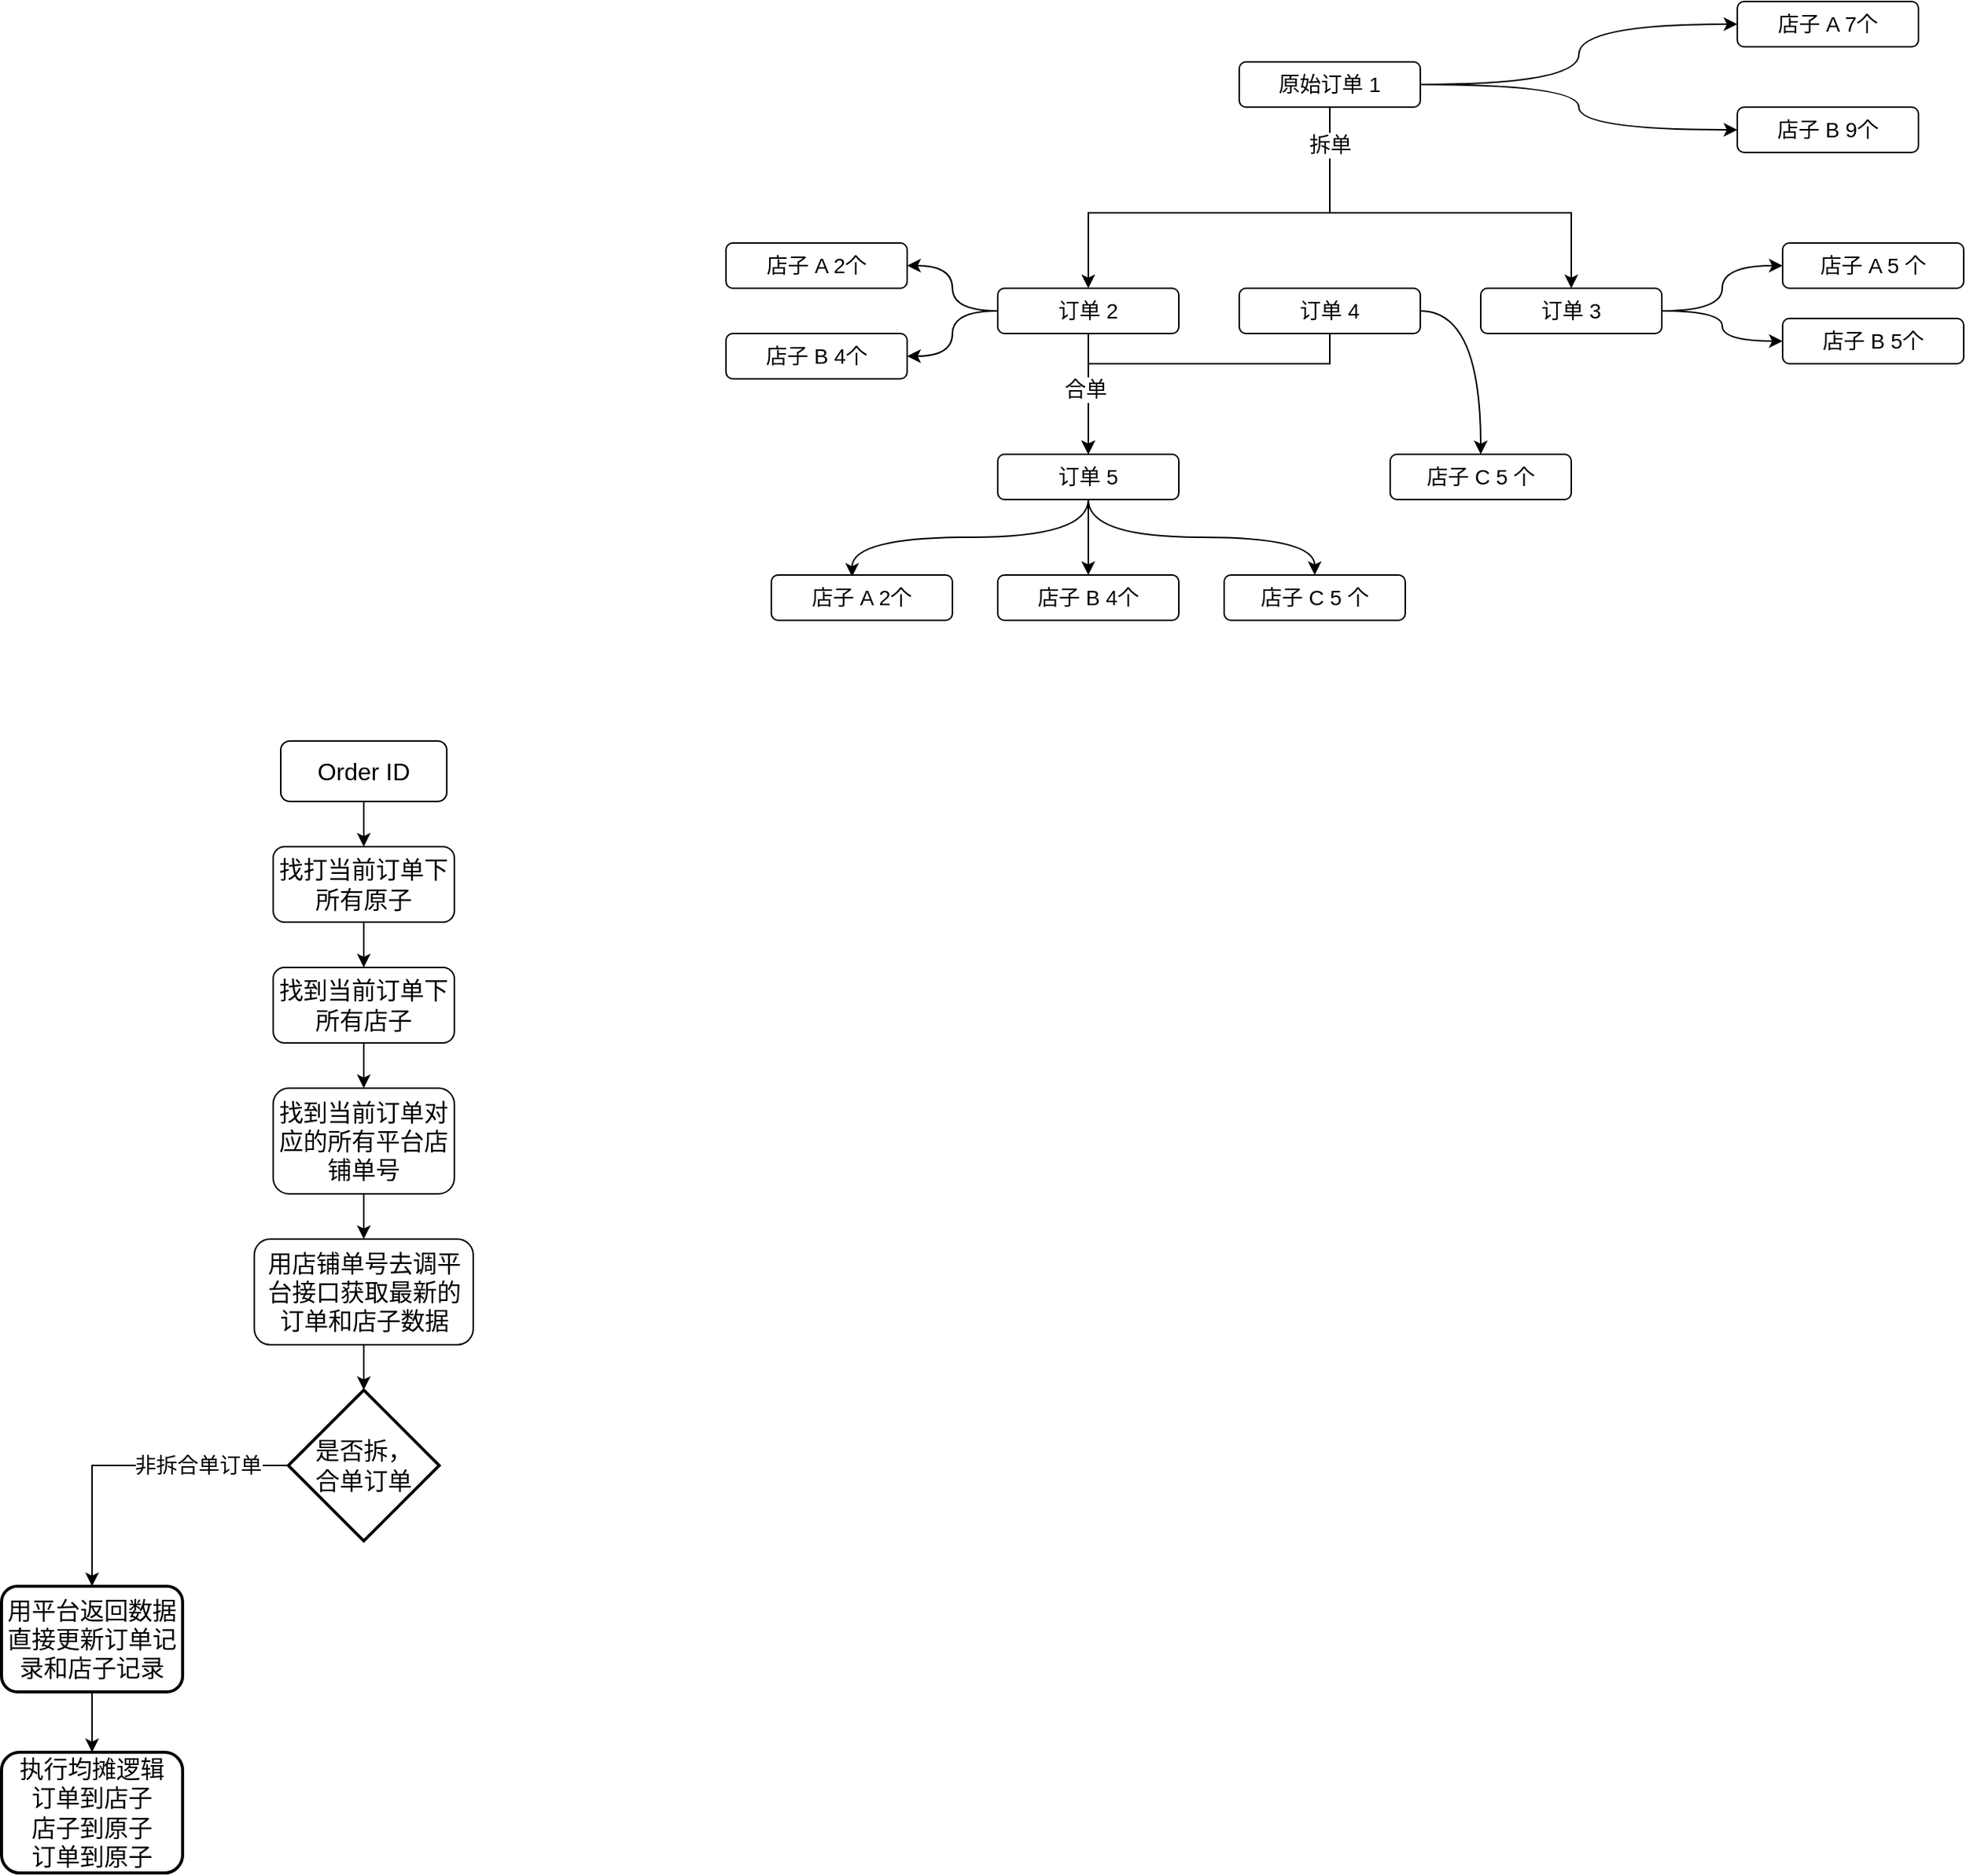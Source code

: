 <mxfile version="21.8.2" type="github">
  <diagram name="第 1 页" id="WGilPYq7rBUbruQuQdFH">
    <mxGraphModel dx="1841" dy="525" grid="1" gridSize="10" guides="1" tooltips="1" connect="1" arrows="1" fold="1" page="1" pageScale="1" pageWidth="827" pageHeight="1169" math="0" shadow="0">
      <root>
        <mxCell id="0" />
        <mxCell id="1" parent="0" />
        <mxCell id="3CuMKUdmIOEF1506szGW-6" value="" style="edgeStyle=orthogonalEdgeStyle;orthogonalLoop=1;jettySize=auto;html=1;entryX=0;entryY=0.5;entryDx=0;entryDy=0;curved=1;" parent="1" source="3CuMKUdmIOEF1506szGW-1" target="3CuMKUdmIOEF1506szGW-2" edge="1">
          <mxGeometry relative="1" as="geometry" />
        </mxCell>
        <mxCell id="3CuMKUdmIOEF1506szGW-8" style="edgeStyle=orthogonalEdgeStyle;orthogonalLoop=1;jettySize=auto;html=1;entryX=0;entryY=0.5;entryDx=0;entryDy=0;curved=1;" parent="1" source="3CuMKUdmIOEF1506szGW-1" target="3CuMKUdmIOEF1506szGW-7" edge="1">
          <mxGeometry relative="1" as="geometry" />
        </mxCell>
        <mxCell id="3CuMKUdmIOEF1506szGW-13" style="edgeStyle=orthogonalEdgeStyle;rounded=0;orthogonalLoop=1;jettySize=auto;html=1;exitX=0.5;exitY=1;exitDx=0;exitDy=0;" parent="1" source="3CuMKUdmIOEF1506szGW-1" target="3CuMKUdmIOEF1506szGW-9" edge="1">
          <mxGeometry relative="1" as="geometry">
            <Array as="points">
              <mxPoint x="300" y="200" />
              <mxPoint x="140" y="200" />
            </Array>
          </mxGeometry>
        </mxCell>
        <mxCell id="3CuMKUdmIOEF1506szGW-14" style="edgeStyle=orthogonalEdgeStyle;rounded=0;orthogonalLoop=1;jettySize=auto;html=1;entryX=0.5;entryY=0;entryDx=0;entryDy=0;" parent="1" target="3CuMKUdmIOEF1506szGW-11" edge="1">
          <mxGeometry relative="1" as="geometry">
            <mxPoint x="300" y="130" as="sourcePoint" />
            <mxPoint x="450" y="210" as="targetPoint" />
            <Array as="points">
              <mxPoint x="300" y="200" />
              <mxPoint x="460" y="200" />
            </Array>
          </mxGeometry>
        </mxCell>
        <mxCell id="3CuMKUdmIOEF1506szGW-15" value="&lt;font style=&quot;font-size: 14px;&quot;&gt;拆单&lt;/font&gt;" style="edgeLabel;html=1;align=center;verticalAlign=middle;resizable=0;points=[];" parent="3CuMKUdmIOEF1506szGW-14" vertex="1" connectable="0">
          <mxGeometry x="-0.855" relative="1" as="geometry">
            <mxPoint y="4" as="offset" />
          </mxGeometry>
        </mxCell>
        <mxCell id="3CuMKUdmIOEF1506szGW-1" value="&lt;font style=&quot;font-size: 14px;&quot;&gt;原始订单 1&lt;/font&gt;" style="rounded=1;whiteSpace=wrap;html=1;" parent="1" vertex="1">
          <mxGeometry x="240" y="100" width="120" height="30" as="geometry" />
        </mxCell>
        <mxCell id="3CuMKUdmIOEF1506szGW-2" value="&lt;font style=&quot;font-size: 14px;&quot;&gt;店子 A 7个&lt;/font&gt;" style="rounded=1;whiteSpace=wrap;html=1;" parent="1" vertex="1">
          <mxGeometry x="570" y="60" width="120" height="30" as="geometry" />
        </mxCell>
        <mxCell id="3CuMKUdmIOEF1506szGW-7" value="&lt;font style=&quot;font-size: 14px;&quot;&gt;店子 B 9个&lt;/font&gt;" style="rounded=1;whiteSpace=wrap;html=1;" parent="1" vertex="1">
          <mxGeometry x="570" y="130" width="120" height="30" as="geometry" />
        </mxCell>
        <mxCell id="3CuMKUdmIOEF1506szGW-18" style="edgeStyle=orthogonalEdgeStyle;orthogonalLoop=1;jettySize=auto;html=1;curved=1;" parent="1" source="3CuMKUdmIOEF1506szGW-9" target="3CuMKUdmIOEF1506szGW-16" edge="1">
          <mxGeometry relative="1" as="geometry" />
        </mxCell>
        <mxCell id="3CuMKUdmIOEF1506szGW-24" style="edgeStyle=orthogonalEdgeStyle;orthogonalLoop=1;jettySize=auto;html=1;entryX=1;entryY=0.5;entryDx=0;entryDy=0;curved=1;" parent="1" source="3CuMKUdmIOEF1506szGW-9" target="3CuMKUdmIOEF1506szGW-23" edge="1">
          <mxGeometry relative="1" as="geometry" />
        </mxCell>
        <mxCell id="3CuMKUdmIOEF1506szGW-27" style="edgeStyle=orthogonalEdgeStyle;rounded=0;orthogonalLoop=1;jettySize=auto;html=1;entryX=0.5;entryY=0;entryDx=0;entryDy=0;" parent="1" source="3CuMKUdmIOEF1506szGW-9" target="3CuMKUdmIOEF1506szGW-26" edge="1">
          <mxGeometry relative="1" as="geometry" />
        </mxCell>
        <mxCell id="3CuMKUdmIOEF1506szGW-9" value="&lt;font style=&quot;font-size: 14px;&quot;&gt;订单 2&lt;/font&gt;" style="rounded=1;whiteSpace=wrap;html=1;" parent="1" vertex="1">
          <mxGeometry x="80" y="250" width="120" height="30" as="geometry" />
        </mxCell>
        <mxCell id="3CuMKUdmIOEF1506szGW-21" style="edgeStyle=orthogonalEdgeStyle;orthogonalLoop=1;jettySize=auto;html=1;entryX=0;entryY=0.5;entryDx=0;entryDy=0;curved=1;" parent="1" source="3CuMKUdmIOEF1506szGW-11" target="3CuMKUdmIOEF1506szGW-19" edge="1">
          <mxGeometry relative="1" as="geometry" />
        </mxCell>
        <mxCell id="3CuMKUdmIOEF1506szGW-22" style="edgeStyle=orthogonalEdgeStyle;orthogonalLoop=1;jettySize=auto;html=1;entryX=0;entryY=0.5;entryDx=0;entryDy=0;curved=1;" parent="1" source="3CuMKUdmIOEF1506szGW-11" target="3CuMKUdmIOEF1506szGW-20" edge="1">
          <mxGeometry relative="1" as="geometry" />
        </mxCell>
        <mxCell id="3CuMKUdmIOEF1506szGW-11" value="&lt;font style=&quot;font-size: 14px;&quot;&gt;订单 3&lt;/font&gt;" style="rounded=1;whiteSpace=wrap;html=1;" parent="1" vertex="1">
          <mxGeometry x="400" y="250" width="120" height="30" as="geometry" />
        </mxCell>
        <mxCell id="3CuMKUdmIOEF1506szGW-16" value="&lt;font style=&quot;font-size: 14px;&quot;&gt;店子 A 2个&lt;/font&gt;" style="rounded=1;whiteSpace=wrap;html=1;" parent="1" vertex="1">
          <mxGeometry x="-100" y="220" width="120" height="30" as="geometry" />
        </mxCell>
        <mxCell id="3CuMKUdmIOEF1506szGW-19" value="&lt;font style=&quot;font-size: 14px;&quot;&gt;店子 A 5 个&lt;/font&gt;" style="rounded=1;whiteSpace=wrap;html=1;" parent="1" vertex="1">
          <mxGeometry x="600" y="220" width="120" height="30" as="geometry" />
        </mxCell>
        <mxCell id="3CuMKUdmIOEF1506szGW-20" value="&lt;font style=&quot;font-size: 14px;&quot;&gt;店子 B 5个&lt;/font&gt;" style="rounded=1;whiteSpace=wrap;html=1;" parent="1" vertex="1">
          <mxGeometry x="600" y="270" width="120" height="30" as="geometry" />
        </mxCell>
        <mxCell id="3CuMKUdmIOEF1506szGW-23" value="&lt;font style=&quot;font-size: 14px;&quot;&gt;店子 B 4个&lt;/font&gt;" style="rounded=1;whiteSpace=wrap;html=1;" parent="1" vertex="1">
          <mxGeometry x="-100" y="280" width="120" height="30" as="geometry" />
        </mxCell>
        <mxCell id="3CuMKUdmIOEF1506szGW-28" style="edgeStyle=orthogonalEdgeStyle;rounded=0;orthogonalLoop=1;jettySize=auto;html=1;entryX=0.5;entryY=0;entryDx=0;entryDy=0;exitX=0.5;exitY=1;exitDx=0;exitDy=0;" parent="1" source="3CuMKUdmIOEF1506szGW-25" target="3CuMKUdmIOEF1506szGW-26" edge="1">
          <mxGeometry relative="1" as="geometry">
            <Array as="points">
              <mxPoint x="300" y="300" />
              <mxPoint x="140" y="300" />
            </Array>
          </mxGeometry>
        </mxCell>
        <mxCell id="3CuMKUdmIOEF1506szGW-40" value="&lt;font style=&quot;font-size: 14px;&quot;&gt;合单&lt;/font&gt;" style="edgeLabel;html=1;align=center;verticalAlign=middle;resizable=0;points=[];" parent="3CuMKUdmIOEF1506szGW-28" vertex="1" connectable="0">
          <mxGeometry x="0.639" y="-2" relative="1" as="geometry">
            <mxPoint as="offset" />
          </mxGeometry>
        </mxCell>
        <mxCell id="3CuMKUdmIOEF1506szGW-43" style="edgeStyle=orthogonalEdgeStyle;orthogonalLoop=1;jettySize=auto;html=1;entryX=0.5;entryY=0;entryDx=0;entryDy=0;curved=1;exitX=1;exitY=0.5;exitDx=0;exitDy=0;" parent="1" source="3CuMKUdmIOEF1506szGW-25" target="3CuMKUdmIOEF1506szGW-30" edge="1">
          <mxGeometry relative="1" as="geometry" />
        </mxCell>
        <mxCell id="3CuMKUdmIOEF1506szGW-25" value="&lt;font style=&quot;font-size: 14px;&quot;&gt;订单 4&lt;/font&gt;" style="rounded=1;whiteSpace=wrap;html=1;" parent="1" vertex="1">
          <mxGeometry x="240" y="250" width="120" height="30" as="geometry" />
        </mxCell>
        <mxCell id="3CuMKUdmIOEF1506szGW-37" style="edgeStyle=orthogonalEdgeStyle;orthogonalLoop=1;jettySize=auto;html=1;entryX=0.446;entryY=0.038;entryDx=0;entryDy=0;entryPerimeter=0;curved=1;exitX=0.5;exitY=1;exitDx=0;exitDy=0;" parent="1" source="3CuMKUdmIOEF1506szGW-26" target="3CuMKUdmIOEF1506szGW-32" edge="1">
          <mxGeometry relative="1" as="geometry" />
        </mxCell>
        <mxCell id="3CuMKUdmIOEF1506szGW-38" style="edgeStyle=orthogonalEdgeStyle;orthogonalLoop=1;jettySize=auto;html=1;curved=1;" parent="1" source="3CuMKUdmIOEF1506szGW-26" target="3CuMKUdmIOEF1506szGW-33" edge="1">
          <mxGeometry relative="1" as="geometry" />
        </mxCell>
        <mxCell id="3CuMKUdmIOEF1506szGW-39" style="edgeStyle=orthogonalEdgeStyle;orthogonalLoop=1;jettySize=auto;html=1;exitX=0.5;exitY=1;exitDx=0;exitDy=0;curved=1;" parent="1" source="3CuMKUdmIOEF1506szGW-26" target="3CuMKUdmIOEF1506szGW-35" edge="1">
          <mxGeometry relative="1" as="geometry" />
        </mxCell>
        <mxCell id="3CuMKUdmIOEF1506szGW-26" value="&lt;font style=&quot;font-size: 14px;&quot;&gt;订单 5&lt;/font&gt;" style="rounded=1;whiteSpace=wrap;html=1;" parent="1" vertex="1">
          <mxGeometry x="80" y="360" width="120" height="30" as="geometry" />
        </mxCell>
        <mxCell id="3CuMKUdmIOEF1506szGW-30" value="&lt;font style=&quot;font-size: 14px;&quot;&gt;店子 C 5 个&lt;/font&gt;" style="rounded=1;whiteSpace=wrap;html=1;" parent="1" vertex="1">
          <mxGeometry x="340" y="360" width="120" height="30" as="geometry" />
        </mxCell>
        <mxCell id="3CuMKUdmIOEF1506szGW-32" value="&lt;font style=&quot;font-size: 14px;&quot;&gt;店子 A 2个&lt;/font&gt;" style="rounded=1;whiteSpace=wrap;html=1;" parent="1" vertex="1">
          <mxGeometry x="-70" y="440" width="120" height="30" as="geometry" />
        </mxCell>
        <mxCell id="3CuMKUdmIOEF1506szGW-33" value="&lt;font style=&quot;font-size: 14px;&quot;&gt;店子 B 4个&lt;/font&gt;" style="rounded=1;whiteSpace=wrap;html=1;" parent="1" vertex="1">
          <mxGeometry x="80" y="440" width="120" height="30" as="geometry" />
        </mxCell>
        <mxCell id="3CuMKUdmIOEF1506szGW-35" value="&lt;font style=&quot;font-size: 14px;&quot;&gt;店子 C 5 个&lt;/font&gt;" style="rounded=1;whiteSpace=wrap;html=1;" parent="1" vertex="1">
          <mxGeometry x="230" y="440" width="120" height="30" as="geometry" />
        </mxCell>
        <mxCell id="YBp7s0G2lhW00qwg8DVI-3" value="" style="edgeStyle=orthogonalEdgeStyle;rounded=0;orthogonalLoop=1;jettySize=auto;html=1;" edge="1" parent="1" source="YBp7s0G2lhW00qwg8DVI-1" target="YBp7s0G2lhW00qwg8DVI-2">
          <mxGeometry relative="1" as="geometry" />
        </mxCell>
        <mxCell id="YBp7s0G2lhW00qwg8DVI-1" value="&lt;font style=&quot;font-size: 16px;&quot;&gt;Order ID&lt;/font&gt;" style="rounded=1;whiteSpace=wrap;html=1;" vertex="1" parent="1">
          <mxGeometry x="-395" y="550" width="110" height="40" as="geometry" />
        </mxCell>
        <mxCell id="YBp7s0G2lhW00qwg8DVI-5" style="edgeStyle=orthogonalEdgeStyle;rounded=0;orthogonalLoop=1;jettySize=auto;html=1;entryX=0.5;entryY=0;entryDx=0;entryDy=0;" edge="1" parent="1" source="YBp7s0G2lhW00qwg8DVI-2" target="YBp7s0G2lhW00qwg8DVI-4">
          <mxGeometry relative="1" as="geometry" />
        </mxCell>
        <mxCell id="YBp7s0G2lhW00qwg8DVI-2" value="&lt;font style=&quot;font-size: 16px;&quot;&gt;找打当前订单下所有原子&lt;/font&gt;" style="whiteSpace=wrap;html=1;rounded=1;" vertex="1" parent="1">
          <mxGeometry x="-400" y="620" width="120" height="50" as="geometry" />
        </mxCell>
        <mxCell id="YBp7s0G2lhW00qwg8DVI-10" style="edgeStyle=orthogonalEdgeStyle;rounded=0;orthogonalLoop=1;jettySize=auto;html=1;" edge="1" parent="1" source="YBp7s0G2lhW00qwg8DVI-4" target="YBp7s0G2lhW00qwg8DVI-6">
          <mxGeometry relative="1" as="geometry" />
        </mxCell>
        <mxCell id="YBp7s0G2lhW00qwg8DVI-4" value="&lt;font style=&quot;font-size: 16px;&quot;&gt;找到当前订单下所有店子&lt;/font&gt;" style="whiteSpace=wrap;html=1;rounded=1;" vertex="1" parent="1">
          <mxGeometry x="-400" y="700" width="120" height="50" as="geometry" />
        </mxCell>
        <mxCell id="YBp7s0G2lhW00qwg8DVI-11" style="edgeStyle=orthogonalEdgeStyle;rounded=0;orthogonalLoop=1;jettySize=auto;html=1;" edge="1" parent="1" source="YBp7s0G2lhW00qwg8DVI-6" target="YBp7s0G2lhW00qwg8DVI-8">
          <mxGeometry relative="1" as="geometry" />
        </mxCell>
        <mxCell id="YBp7s0G2lhW00qwg8DVI-6" value="&lt;font style=&quot;font-size: 16px;&quot;&gt;找到当前订单对应的所有平台店铺单号&lt;/font&gt;" style="rounded=1;whiteSpace=wrap;html=1;" vertex="1" parent="1">
          <mxGeometry x="-400" y="780" width="120" height="70" as="geometry" />
        </mxCell>
        <mxCell id="YBp7s0G2lhW00qwg8DVI-13" style="edgeStyle=orthogonalEdgeStyle;rounded=0;orthogonalLoop=1;jettySize=auto;html=1;" edge="1" parent="1" source="YBp7s0G2lhW00qwg8DVI-8" target="YBp7s0G2lhW00qwg8DVI-12">
          <mxGeometry relative="1" as="geometry" />
        </mxCell>
        <mxCell id="YBp7s0G2lhW00qwg8DVI-8" value="&lt;font style=&quot;font-size: 16px;&quot;&gt;用店铺单号去调平台接口获取最新的订单和店子数据&lt;/font&gt;" style="rounded=1;whiteSpace=wrap;html=1;" vertex="1" parent="1">
          <mxGeometry x="-412.5" y="880" width="145" height="70" as="geometry" />
        </mxCell>
        <mxCell id="YBp7s0G2lhW00qwg8DVI-16" value="" style="edgeStyle=orthogonalEdgeStyle;rounded=0;orthogonalLoop=1;jettySize=auto;html=1;" edge="1" parent="1" source="YBp7s0G2lhW00qwg8DVI-12" target="YBp7s0G2lhW00qwg8DVI-15">
          <mxGeometry relative="1" as="geometry" />
        </mxCell>
        <mxCell id="YBp7s0G2lhW00qwg8DVI-17" value="&lt;font style=&quot;font-size: 14px;&quot;&gt;非拆合单订单&lt;/font&gt;" style="edgeLabel;html=1;align=center;verticalAlign=middle;resizable=0;points=[];" vertex="1" connectable="0" parent="YBp7s0G2lhW00qwg8DVI-16">
          <mxGeometry x="-0.283" y="-1" relative="1" as="geometry">
            <mxPoint x="15" y="1" as="offset" />
          </mxGeometry>
        </mxCell>
        <mxCell id="YBp7s0G2lhW00qwg8DVI-12" value="&lt;font style=&quot;font-size: 16px;&quot;&gt;是否拆，&lt;br&gt;合单订单&lt;/font&gt;" style="strokeWidth=2;html=1;shape=mxgraph.flowchart.decision;whiteSpace=wrap;fillStyle=auto;" vertex="1" parent="1">
          <mxGeometry x="-390" y="980" width="100" height="100" as="geometry" />
        </mxCell>
        <mxCell id="YBp7s0G2lhW00qwg8DVI-19" value="" style="edgeStyle=orthogonalEdgeStyle;rounded=0;orthogonalLoop=1;jettySize=auto;html=1;" edge="1" parent="1" source="YBp7s0G2lhW00qwg8DVI-15" target="YBp7s0G2lhW00qwg8DVI-18">
          <mxGeometry relative="1" as="geometry" />
        </mxCell>
        <mxCell id="YBp7s0G2lhW00qwg8DVI-15" value="&lt;font style=&quot;font-size: 16px;&quot;&gt;用平台返回数据直接更新订单记录和店子记录&lt;/font&gt;" style="rounded=1;whiteSpace=wrap;html=1;strokeWidth=2;fillStyle=auto;" vertex="1" parent="1">
          <mxGeometry x="-580" y="1110" width="120" height="70" as="geometry" />
        </mxCell>
        <mxCell id="YBp7s0G2lhW00qwg8DVI-18" value="&lt;font style=&quot;font-size: 16px;&quot;&gt;执行均摊逻辑&lt;br&gt;订单到店子&lt;br&gt;店子到原子&lt;br&gt;订单到原子&lt;br&gt;&lt;/font&gt;" style="rounded=1;whiteSpace=wrap;html=1;strokeWidth=2;fillStyle=auto;" vertex="1" parent="1">
          <mxGeometry x="-580" y="1220" width="120" height="80" as="geometry" />
        </mxCell>
      </root>
    </mxGraphModel>
  </diagram>
</mxfile>
